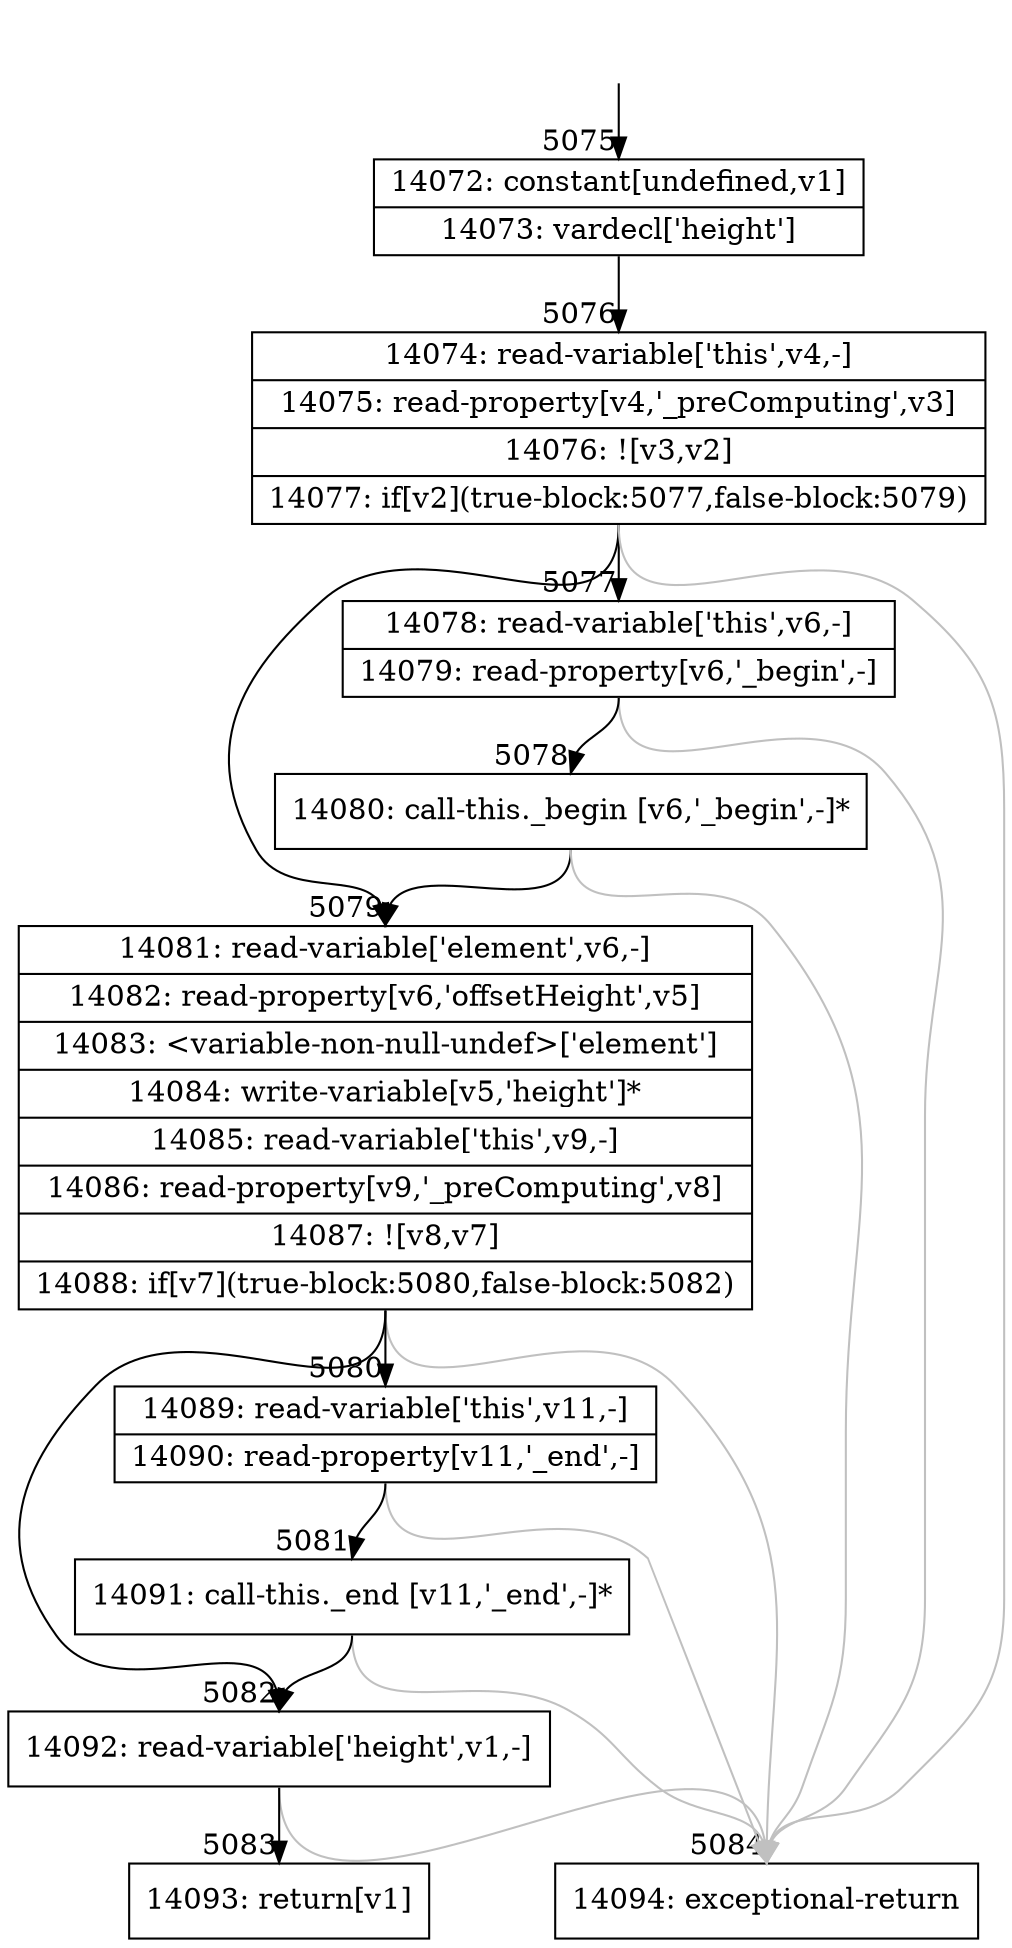 digraph {
rankdir="TD"
BB_entry399[shape=none,label=""];
BB_entry399 -> BB5075 [tailport=s, headport=n, headlabel="    5075"]
BB5075 [shape=record label="{14072: constant[undefined,v1]|14073: vardecl['height']}" ] 
BB5075 -> BB5076 [tailport=s, headport=n, headlabel="      5076"]
BB5076 [shape=record label="{14074: read-variable['this',v4,-]|14075: read-property[v4,'_preComputing',v3]|14076: ![v3,v2]|14077: if[v2](true-block:5077,false-block:5079)}" ] 
BB5076 -> BB5077 [tailport=s, headport=n, headlabel="      5077"]
BB5076 -> BB5079 [tailport=s, headport=n, headlabel="      5079"]
BB5076 -> BB5084 [tailport=s, headport=n, color=gray, headlabel="      5084"]
BB5077 [shape=record label="{14078: read-variable['this',v6,-]|14079: read-property[v6,'_begin',-]}" ] 
BB5077 -> BB5078 [tailport=s, headport=n, headlabel="      5078"]
BB5077 -> BB5084 [tailport=s, headport=n, color=gray]
BB5078 [shape=record label="{14080: call-this._begin [v6,'_begin',-]*}" ] 
BB5078 -> BB5079 [tailport=s, headport=n]
BB5078 -> BB5084 [tailport=s, headport=n, color=gray]
BB5079 [shape=record label="{14081: read-variable['element',v6,-]|14082: read-property[v6,'offsetHeight',v5]|14083: \<variable-non-null-undef\>['element']|14084: write-variable[v5,'height']*|14085: read-variable['this',v9,-]|14086: read-property[v9,'_preComputing',v8]|14087: ![v8,v7]|14088: if[v7](true-block:5080,false-block:5082)}" ] 
BB5079 -> BB5080 [tailport=s, headport=n, headlabel="      5080"]
BB5079 -> BB5082 [tailport=s, headport=n, headlabel="      5082"]
BB5079 -> BB5084 [tailport=s, headport=n, color=gray]
BB5080 [shape=record label="{14089: read-variable['this',v11,-]|14090: read-property[v11,'_end',-]}" ] 
BB5080 -> BB5081 [tailport=s, headport=n, headlabel="      5081"]
BB5080 -> BB5084 [tailport=s, headport=n, color=gray]
BB5081 [shape=record label="{14091: call-this._end [v11,'_end',-]*}" ] 
BB5081 -> BB5082 [tailport=s, headport=n]
BB5081 -> BB5084 [tailport=s, headport=n, color=gray]
BB5082 [shape=record label="{14092: read-variable['height',v1,-]}" ] 
BB5082 -> BB5083 [tailport=s, headport=n, headlabel="      5083"]
BB5082 -> BB5084 [tailport=s, headport=n, color=gray]
BB5083 [shape=record label="{14093: return[v1]}" ] 
BB5084 [shape=record label="{14094: exceptional-return}" ] 
//#$~ 3837
}

